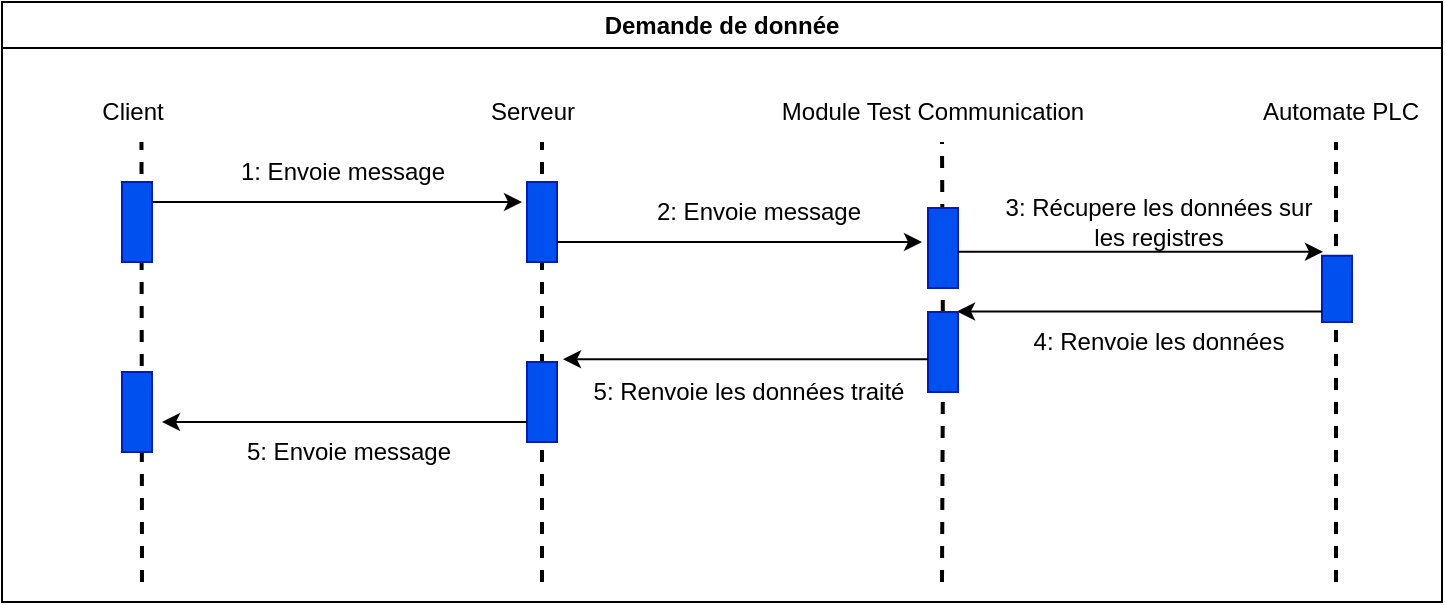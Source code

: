 <mxfile>
    <diagram id="kuqq4SYqoCh6iUg5N3_3" name="Page-1">
        <mxGraphModel dx="636" dy="691" grid="1" gridSize="10" guides="1" tooltips="1" connect="1" arrows="1" fold="1" page="1" pageScale="1" pageWidth="827" pageHeight="1169" math="0" shadow="0">
            <root>
                <mxCell id="0"/>
                <mxCell id="1" parent="0"/>
                <mxCell id="3" value="" style="edgeStyle=none;orthogonalLoop=1;jettySize=auto;html=1;hachureGap=4;fontFamily=Architects Daughter;fontSource=https%3A%2F%2Ffonts.googleapis.com%2Fcss%3Ffamily%3DArchitects%2BDaughter;fontSize=16;endArrow=none;endFill=0;strokeWidth=2;jumpStyle=none;dashed=1;" parent="1" edge="1">
                    <mxGeometry width="80" relative="1" as="geometry">
                        <mxPoint x="200" y="460" as="sourcePoint"/>
                        <mxPoint x="199.74" y="240" as="targetPoint"/>
                    </mxGeometry>
                </mxCell>
                <mxCell id="4" value="" style="edgeStyle=none;orthogonalLoop=1;jettySize=auto;html=1;hachureGap=4;fontFamily=Architects Daughter;fontSource=https%3A%2F%2Ffonts.googleapis.com%2Fcss%3Ffamily%3DArchitects%2BDaughter;fontSize=16;endArrow=none;endFill=0;strokeWidth=2;jumpStyle=none;dashed=1;" parent="1" edge="1">
                    <mxGeometry width="80" relative="1" as="geometry">
                        <mxPoint x="400" y="460" as="sourcePoint"/>
                        <mxPoint x="400" y="240" as="targetPoint"/>
                        <Array as="points"/>
                    </mxGeometry>
                </mxCell>
                <mxCell id="5" value="" style="edgeStyle=none;orthogonalLoop=1;jettySize=auto;html=1;hachureGap=4;fontFamily=Architects Daughter;fontSource=https%3A%2F%2Ffonts.googleapis.com%2Fcss%3Ffamily%3DArchitects%2BDaughter;fontSize=16;endArrow=none;endFill=0;strokeWidth=2;jumpStyle=none;dashed=1;startArrow=none;" parent="1" edge="1" source="112">
                    <mxGeometry width="80" relative="1" as="geometry">
                        <mxPoint x="600" y="460" as="sourcePoint"/>
                        <mxPoint x="600" y="240" as="targetPoint"/>
                        <Array as="points"/>
                    </mxGeometry>
                </mxCell>
                <mxCell id="9" value="" style="edgeStyle=none;orthogonalLoop=1;jettySize=auto;html=1;sketch=0;" parent="1" edge="1">
                    <mxGeometry width="100" relative="1" as="geometry">
                        <mxPoint x="200" y="270" as="sourcePoint"/>
                        <mxPoint x="390" y="270" as="targetPoint"/>
                        <Array as="points"/>
                    </mxGeometry>
                </mxCell>
                <mxCell id="16" value="1: Envoie message" style="text;html=1;align=center;verticalAlign=middle;resizable=0;points=[];autosize=1;strokeColor=none;fillColor=none;" parent="1" vertex="1">
                    <mxGeometry x="235" y="240" width="130" height="30" as="geometry"/>
                </mxCell>
                <mxCell id="22" value="Client" style="text;html=1;align=center;verticalAlign=middle;resizable=0;points=[];autosize=1;strokeColor=none;fillColor=none;" parent="1" vertex="1">
                    <mxGeometry x="170" y="210" width="50" height="30" as="geometry"/>
                </mxCell>
                <mxCell id="23" value="Serveur" style="text;html=1;align=center;verticalAlign=middle;resizable=0;points=[];autosize=1;strokeColor=none;fillColor=none;" parent="1" vertex="1">
                    <mxGeometry x="360" y="210" width="70" height="30" as="geometry"/>
                </mxCell>
                <mxCell id="24" value="Module Test Communication" style="text;html=1;align=center;verticalAlign=middle;resizable=0;points=[];autosize=1;strokeColor=none;fillColor=none;" parent="1" vertex="1">
                    <mxGeometry x="510" y="210" width="170" height="30" as="geometry"/>
                </mxCell>
                <mxCell id="25" value="Demande de donnée" style="swimlane;whiteSpace=wrap;html=1;fillColor=none;strokeColor=default;" parent="1" vertex="1">
                    <mxGeometry x="130" y="170" width="720" height="300" as="geometry">
                        <mxRectangle x="130" y="170" width="160" height="30" as="alternateBounds"/>
                    </mxGeometry>
                </mxCell>
                <mxCell id="46" value="" style="whiteSpace=wrap;html=1;fillColor=#0050ef;fontColor=#ffffff;strokeColor=#001DBC;" parent="25" vertex="1">
                    <mxGeometry x="60" y="90" width="15" height="40" as="geometry"/>
                </mxCell>
                <mxCell id="48" value="" style="whiteSpace=wrap;html=1;fillColor=#0050ef;fontColor=#ffffff;strokeColor=#001DBC;" parent="25" vertex="1">
                    <mxGeometry x="262.5" y="90" width="15" height="40" as="geometry"/>
                </mxCell>
                <mxCell id="103" value="" style="whiteSpace=wrap;html=1;fillColor=#0050ef;fontColor=#ffffff;strokeColor=#001DBC;" vertex="1" parent="25">
                    <mxGeometry x="463" y="103" width="15" height="40" as="geometry"/>
                </mxCell>
                <mxCell id="104" value="" style="edgeStyle=none;orthogonalLoop=1;jettySize=auto;html=1;sketch=0;" edge="1" parent="25">
                    <mxGeometry width="100" relative="1" as="geometry">
                        <mxPoint x="277.5" y="120" as="sourcePoint"/>
                        <mxPoint x="460" y="120" as="targetPoint"/>
                        <Array as="points"/>
                    </mxGeometry>
                </mxCell>
                <mxCell id="105" value="2: Envoie message" style="text;html=1;align=center;verticalAlign=middle;resizable=0;points=[];autosize=1;strokeColor=none;fillColor=none;" vertex="1" parent="25">
                    <mxGeometry x="312.5" y="90" width="130" height="30" as="geometry"/>
                </mxCell>
                <mxCell id="106" value="" style="edgeStyle=none;orthogonalLoop=1;jettySize=auto;html=1;hachureGap=4;fontFamily=Architects Daughter;fontSource=https%3A%2F%2Ffonts.googleapis.com%2Fcss%3Ffamily%3DArchitects%2BDaughter;fontSize=16;endArrow=none;endFill=0;strokeWidth=2;jumpStyle=none;dashed=1;" edge="1" parent="25">
                    <mxGeometry width="80" relative="1" as="geometry">
                        <mxPoint x="667" y="290" as="sourcePoint"/>
                        <mxPoint x="667" y="70" as="targetPoint"/>
                        <Array as="points"/>
                    </mxGeometry>
                </mxCell>
                <mxCell id="107" value="Automate PLC" style="text;html=1;align=center;verticalAlign=middle;resizable=0;points=[];autosize=1;strokeColor=none;fillColor=none;" vertex="1" parent="25">
                    <mxGeometry x="619" y="40" width="100" height="30" as="geometry"/>
                </mxCell>
                <mxCell id="108" value="" style="edgeStyle=none;orthogonalLoop=1;jettySize=auto;html=1;sketch=0;" edge="1" parent="25">
                    <mxGeometry width="100" relative="1" as="geometry">
                        <mxPoint x="478.0" y="124.87" as="sourcePoint"/>
                        <mxPoint x="660.5" y="124.87" as="targetPoint"/>
                        <Array as="points"/>
                    </mxGeometry>
                </mxCell>
                <mxCell id="109" value="3: Récupere les données sur &lt;br&gt;les registres" style="text;html=1;align=center;verticalAlign=middle;resizable=0;points=[];autosize=1;strokeColor=none;fillColor=none;" vertex="1" parent="25">
                    <mxGeometry x="488" y="89.87" width="180" height="40" as="geometry"/>
                </mxCell>
                <mxCell id="110" value="" style="whiteSpace=wrap;html=1;fillColor=#0050ef;fontColor=#ffffff;strokeColor=#001DBC;" vertex="1" parent="25">
                    <mxGeometry x="660" y="126.87" width="15" height="33.13" as="geometry"/>
                </mxCell>
                <mxCell id="114" value="" style="whiteSpace=wrap;html=1;fillColor=#0050ef;fontColor=#ffffff;strokeColor=#001DBC;" vertex="1" parent="25">
                    <mxGeometry x="262.5" y="180" width="15" height="40" as="geometry"/>
                </mxCell>
                <mxCell id="115" value="" style="edgeStyle=none;orthogonalLoop=1;jettySize=auto;html=1;sketch=0;startArrow=classic;startFill=1;endArrow=none;endFill=0;" edge="1" parent="25">
                    <mxGeometry width="100" relative="1" as="geometry">
                        <mxPoint x="477.5" y="154.7" as="sourcePoint"/>
                        <mxPoint x="660" y="154.7" as="targetPoint"/>
                        <Array as="points"/>
                    </mxGeometry>
                </mxCell>
                <mxCell id="112" value="" style="whiteSpace=wrap;html=1;fillColor=#0050ef;fontColor=#ffffff;strokeColor=#001DBC;" vertex="1" parent="25">
                    <mxGeometry x="463" y="155" width="15" height="40" as="geometry"/>
                </mxCell>
                <mxCell id="116" value="4: Renvoie les données" style="text;html=1;align=center;verticalAlign=middle;resizable=0;points=[];autosize=1;strokeColor=none;fillColor=none;" vertex="1" parent="25">
                    <mxGeometry x="503" y="155" width="150" height="30" as="geometry"/>
                </mxCell>
                <mxCell id="117" value="" style="edgeStyle=none;orthogonalLoop=1;jettySize=auto;html=1;sketch=0;startArrow=classic;startFill=1;endArrow=none;endFill=0;" edge="1" parent="25">
                    <mxGeometry width="100" relative="1" as="geometry">
                        <mxPoint x="280.5" y="178.63" as="sourcePoint"/>
                        <mxPoint x="463" y="178.63" as="targetPoint"/>
                        <Array as="points"/>
                    </mxGeometry>
                </mxCell>
                <mxCell id="119" value="5: Renvoie les données traité" style="text;html=1;align=center;verticalAlign=middle;resizable=0;points=[];autosize=1;strokeColor=none;fillColor=none;" vertex="1" parent="25">
                    <mxGeometry x="283" y="180" width="180" height="30" as="geometry"/>
                </mxCell>
                <mxCell id="120" value="" style="whiteSpace=wrap;html=1;fillColor=#0050ef;fontColor=#ffffff;strokeColor=#001DBC;" vertex="1" parent="25">
                    <mxGeometry x="60" y="185" width="15" height="40" as="geometry"/>
                </mxCell>
                <mxCell id="121" value="" style="edgeStyle=none;orthogonalLoop=1;jettySize=auto;html=1;sketch=0;startArrow=classic;startFill=1;endArrow=none;endFill=0;" edge="1" parent="25">
                    <mxGeometry width="100" relative="1" as="geometry">
                        <mxPoint x="80" y="210.0" as="sourcePoint"/>
                        <mxPoint x="262.5" y="210.0" as="targetPoint"/>
                        <Array as="points"/>
                    </mxGeometry>
                </mxCell>
                <mxCell id="122" value="5: Envoie message" style="text;html=1;align=center;verticalAlign=middle;resizable=0;points=[];autosize=1;strokeColor=none;fillColor=none;" vertex="1" parent="25">
                    <mxGeometry x="107.5" y="210" width="130" height="30" as="geometry"/>
                </mxCell>
                <mxCell id="113" value="" style="edgeStyle=none;orthogonalLoop=1;jettySize=auto;html=1;hachureGap=4;fontFamily=Architects Daughter;fontSource=https%3A%2F%2Ffonts.googleapis.com%2Fcss%3Ffamily%3DArchitects%2BDaughter;fontSize=16;endArrow=none;endFill=0;strokeWidth=2;jumpStyle=none;dashed=1;" edge="1" parent="1" target="112">
                    <mxGeometry width="80" relative="1" as="geometry">
                        <mxPoint x="600" y="460" as="sourcePoint"/>
                        <mxPoint x="600" y="240" as="targetPoint"/>
                        <Array as="points"/>
                    </mxGeometry>
                </mxCell>
            </root>
        </mxGraphModel>
    </diagram>
</mxfile>